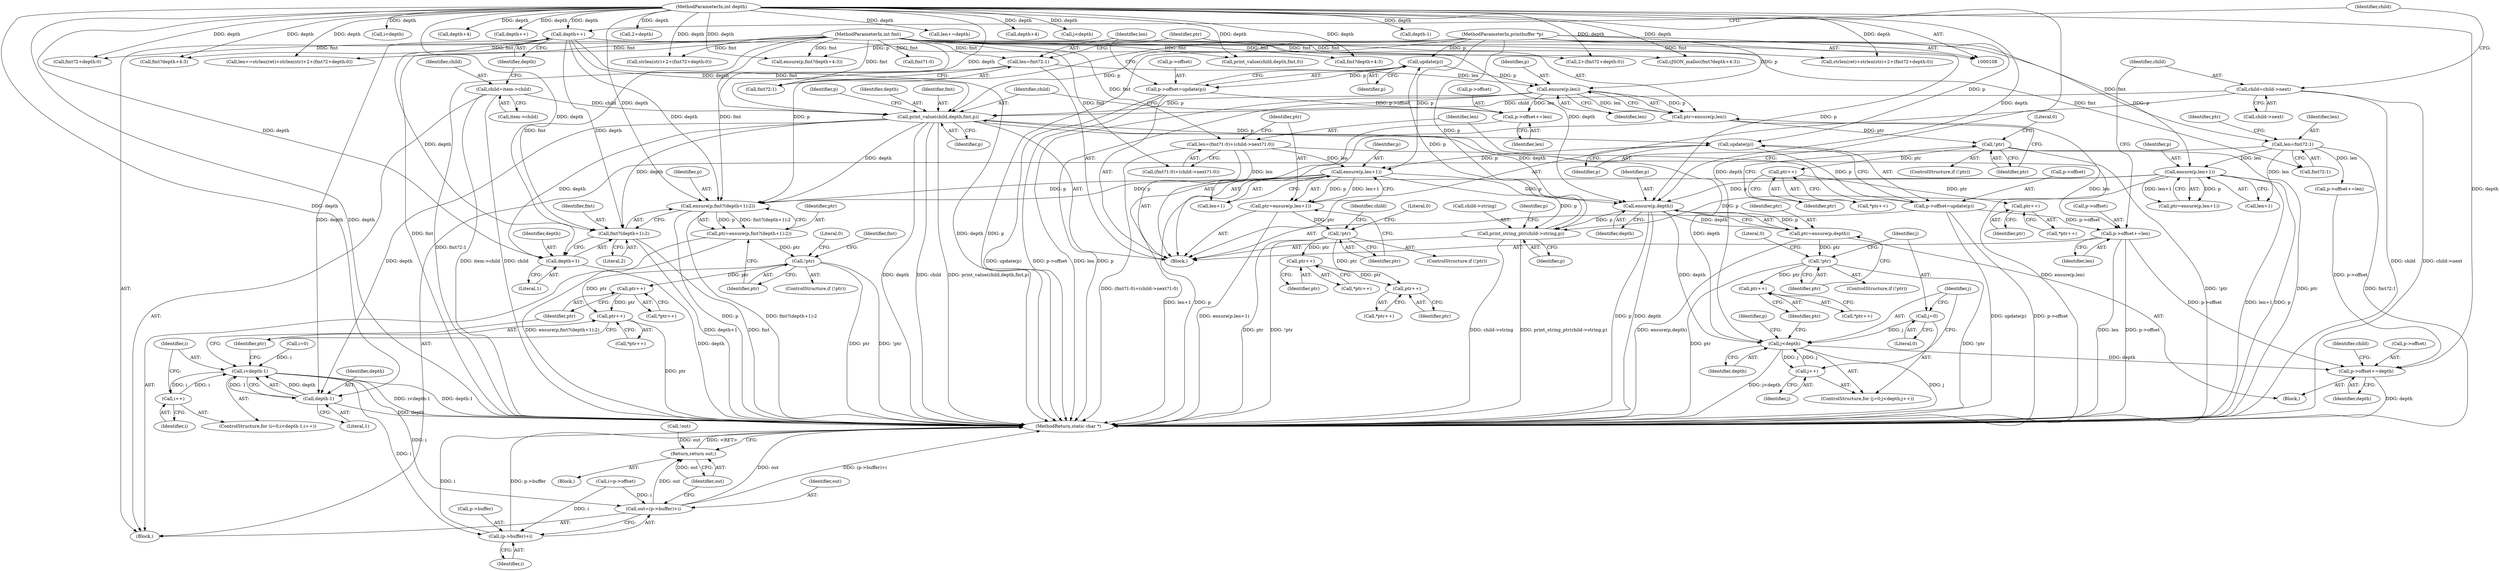 digraph "0_iperf_91f2fa59e8ed80dfbf400add0164ee0e508e412a_42@API" {
"1000339" [label="(Call,update(p))"];
"1000330" [label="(Call,print_string_ptr(child->string,p))"];
"1000303" [label="(Call,ensure(p,depth))"];
"1000400" [label="(Call,ensure(p,len+1))"];
"1000383" [label="(Call,update(p))"];
"1000374" [label="(Call,print_value(child,depth,fmt,p))"];
"1000435" [label="(Call,child=child->next)"];
"1000288" [label="(Call,child=item->child)"];
"1000293" [label="(Call,depth++)"];
"1000110" [label="(MethodParameterIn,int depth)"];
"1000315" [label="(Call,j<depth)"];
"1000312" [label="(Call,j=0)"];
"1000318" [label="(Call,j++)"];
"1000111" [label="(MethodParameterIn,int fmt)"];
"1000349" [label="(Call,ensure(p,len))"];
"1000339" [label="(Call,update(p))"];
"1000112" [label="(MethodParameterIn,printbuffer *p)"];
"1000341" [label="(Call,len=fmt?2:1)"];
"1000385" [label="(Call,len=(fmt?1:0)+(child->next?1:0))"];
"1000257" [label="(Call,ensure(p,len+1))"];
"1000249" [label="(Call,len=fmt?2:1)"];
"1000335" [label="(Call,p->offset=update(p))"];
"1000369" [label="(Call,p->offset+=len)"];
"1000347" [label="(Call,ptr=ensure(p,len))"];
"1000353" [label="(Call,!ptr)"];
"1000359" [label="(Call,ptr++)"];
"1000366" [label="(Call,ptr++)"];
"1000301" [label="(Call,ptr=ensure(p,depth))"];
"1000307" [label="(Call,!ptr)"];
"1000322" [label="(Call,ptr++)"];
"1000325" [label="(Call,p->offset+=depth)"];
"1000379" [label="(Call,p->offset=update(p))"];
"1000430" [label="(Call,p->offset+=len)"];
"1000398" [label="(Call,ptr=ensure(p,len+1))"];
"1000406" [label="(Call,!ptr)"];
"1000416" [label="(Call,ptr++)"];
"1000423" [label="(Call,ptr++)"];
"1000442" [label="(Call,ensure(p,fmt?(depth+1):2))"];
"1000440" [label="(Call,ptr=ensure(p,fmt?(depth+1):2))"];
"1000451" [label="(Call,!ptr)"];
"1000470" [label="(Call,ptr++)"];
"1000475" [label="(Call,ptr++)"];
"1000444" [label="(Call,fmt?(depth+1):2)"];
"1000446" [label="(Call,depth+1)"];
"1000463" [label="(Call,depth-1)"];
"1000461" [label="(Call,i<depth-1)"];
"1000466" [label="(Call,i++)"];
"1000482" [label="(Call,out=(p->buffer)+i)"];
"1000802" [label="(Return,return out;)"];
"1000484" [label="(Call,(p->buffer)+i)"];
"1000572" [label="(Call,print_value(child,depth,fmt,0))"];
"1000326" [label="(Call,p->offset)"];
"1000385" [label="(Call,len=(fmt?1:0)+(child->next?1:0))"];
"1000467" [label="(Identifier,i)"];
"1000243" [label="(Block,)"];
"1000349" [label="(Call,ensure(p,len))"];
"1000315" [label="(Call,j<depth)"];
"1000445" [label="(Identifier,fmt)"];
"1000258" [label="(Identifier,p)"];
"1000464" [label="(Identifier,depth)"];
"1000311" [label="(ControlStructure,for (j=0;j<depth;j++))"];
"1000462" [label="(Identifier,i)"];
"1000314" [label="(Literal,0)"];
"1000257" [label="(Call,ensure(p,len+1))"];
"1000422" [label="(Call,*ptr++)"];
"1000386" [label="(Identifier,len)"];
"1000381" [label="(Identifier,p)"];
"1000373" [label="(Identifier,len)"];
"1000301" [label="(Call,ptr=ensure(p,depth))"];
"1000380" [label="(Call,p->offset)"];
"1000219" [label="(Call,i<depth)"];
"1000290" [label="(Call,item->child)"];
"1000591" [label="(Call,fmt?2+depth:0)"];
"1000441" [label="(Identifier,ptr)"];
"1000178" [label="(Call,depth+4)"];
"1000402" [label="(Call,len+1)"];
"1000461" [label="(Call,i<depth-1)"];
"1000541" [label="(Call,depth++)"];
"1000304" [label="(Identifier,p)"];
"1000470" [label="(Call,ptr++)"];
"1000454" [label="(Literal,0)"];
"1000306" [label="(ControlStructure,if (!ptr))"];
"1000463" [label="(Call,depth-1)"];
"1000176" [label="(Call,fmt?depth+4:3)"];
"1000313" [label="(Identifier,j)"];
"1000447" [label="(Identifier,depth)"];
"1000356" [label="(Literal,0)"];
"1000431" [label="(Call,p->offset)"];
"1000484" [label="(Call,(p->buffer)+i)"];
"1000379" [label="(Call,p->offset=update(p))"];
"1000581" [label="(Call,len+=strlen(ret)+strlen(str)+2+(fmt?2+depth:0))"];
"1000352" [label="(ControlStructure,if (!ptr))"];
"1000456" [label="(Identifier,fmt)"];
"1000325" [label="(Call,p->offset+=depth)"];
"1000321" [label="(Call,*ptr++)"];
"1000319" [label="(Identifier,j)"];
"1000401" [label="(Identifier,p)"];
"1000593" [label="(Call,2+depth)"];
"1000334" [label="(Identifier,p)"];
"1000335" [label="(Call,p->offset=update(p))"];
"1000367" [label="(Identifier,ptr)"];
"1000446" [label="(Call,depth+1)"];
"1000297" [label="(Block,)"];
"1000331" [label="(Call,child->string)"];
"1000398" [label="(Call,ptr=ensure(p,len+1))"];
"1000256" [label="(Identifier,ptr)"];
"1000483" [label="(Identifier,out)"];
"1000458" [label="(Call,i=0)"];
"1000323" [label="(Identifier,ptr)"];
"1000443" [label="(Identifier,p)"];
"1000251" [label="(Call,fmt?2:1)"];
"1000340" [label="(Identifier,p)"];
"1000406" [label="(Call,!ptr)"];
"1000457" [label="(ControlStructure,for (i=0;i<depth-1;i++))"];
"1000308" [label="(Identifier,ptr)"];
"1000488" [label="(Identifier,i)"];
"1000452" [label="(Identifier,ptr)"];
"1000375" [label="(Identifier,child)"];
"1000341" [label="(Call,len=fmt?2:1)"];
"1000423" [label="(Call,ptr++)"];
"1000451" [label="(Call,!ptr)"];
"1000407" [label="(Identifier,ptr)"];
"1000400" [label="(Call,ensure(p,len+1))"];
"1000244" [label="(Call,i=p->offset)"];
"1000383" [label="(Call,update(p))"];
"1000365" [label="(Call,*ptr++)"];
"1000288" [label="(Call,child=item->child)"];
"1000343" [label="(Call,fmt?2:1)"];
"1000405" [label="(ControlStructure,if (!ptr))"];
"1000378" [label="(Identifier,p)"];
"1000310" [label="(Literal,0)"];
"1000802" [label="(Return,return out;)"];
"1000351" [label="(Identifier,len)"];
"1000318" [label="(Call,j++)"];
"1000296" [label="(Identifier,child)"];
"1000444" [label="(Call,fmt?(depth+1):2)"];
"1000436" [label="(Identifier,child)"];
"1000348" [label="(Identifier,ptr)"];
"1000387" [label="(Call,(fmt?1:0)+(child->next?1:0))"];
"1000482" [label="(Call,out=(p->buffer)+i)"];
"1000250" [label="(Identifier,len)"];
"1000370" [label="(Call,p->offset)"];
"1000437" [label="(Call,child->next)"];
"1000330" [label="(Call,print_string_ptr(child->string,p))"];
"1000586" [label="(Call,strlen(str)+2+(fmt?2+depth:0))"];
"1000475" [label="(Call,ptr++)"];
"1000804" [label="(MethodReturn,static char *)"];
"1000294" [label="(Identifier,depth)"];
"1000360" [label="(Identifier,ptr)"];
"1000545" [label="(Call,len+=depth)"];
"1000249" [label="(Call,len=fmt?2:1)"];
"1000448" [label="(Literal,1)"];
"1000303" [label="(Call,ensure(p,depth))"];
"1000111" [label="(MethodParameterIn,int fmt)"];
"1000485" [label="(Call,p->buffer)"];
"1000110" [label="(MethodParameterIn,int depth)"];
"1000305" [label="(Identifier,depth)"];
"1000190" [label="(Call,depth+4)"];
"1000359" [label="(Call,ptr++)"];
"1000474" [label="(Call,*ptr++)"];
"1000337" [label="(Identifier,p)"];
"1000465" [label="(Literal,1)"];
"1000449" [label="(Literal,2)"];
"1000289" [label="(Identifier,child)"];
"1000354" [label="(Identifier,ptr)"];
"1000409" [label="(Literal,0)"];
"1000376" [label="(Identifier,depth)"];
"1000300" [label="(Block,)"];
"1000476" [label="(Identifier,ptr)"];
"1000692" [label="(Call,j<depth)"];
"1000347" [label="(Call,ptr=ensure(p,len))"];
"1000329" [label="(Identifier,depth)"];
"1000358" [label="(Call,*ptr++)"];
"1000283" [label="(Call,p->offset+=len)"];
"1000174" [label="(Call,ensure(p,fmt?depth+4:3))"];
"1000417" [label="(Identifier,ptr)"];
"1000317" [label="(Identifier,depth)"];
"1000336" [label="(Call,p->offset)"];
"1000259" [label="(Call,len+1)"];
"1000384" [label="(Identifier,p)"];
"1000342" [label="(Identifier,len)"];
"1000369" [label="(Call,p->offset+=len)"];
"1000327" [label="(Identifier,p)"];
"1000388" [label="(Call,fmt?1:0)"];
"1000188" [label="(Call,fmt?depth+4:3)"];
"1000307" [label="(Call,!ptr)"];
"1000374" [label="(Call,print_value(child,depth,fmt,p))"];
"1000316" [label="(Identifier,j)"];
"1000424" [label="(Identifier,ptr)"];
"1000803" [label="(Identifier,out)"];
"1000416" [label="(Call,ptr++)"];
"1000332" [label="(Identifier,child)"];
"1000466" [label="(Call,i++)"];
"1000113" [label="(Block,)"];
"1000471" [label="(Identifier,ptr)"];
"1000353" [label="(Call,!ptr)"];
"1000616" [label="(Call,!out)"];
"1000589" [label="(Call,2+(fmt?2+depth:0))"];
"1000312" [label="(Call,j=0)"];
"1000782" [label="(Call,depth-1)"];
"1000187" [label="(Call,cJSON_malloc(fmt?depth+4:3))"];
"1000112" [label="(MethodParameterIn,printbuffer *p)"];
"1000293" [label="(Call,depth++)"];
"1000377" [label="(Identifier,fmt)"];
"1000255" [label="(Call,ptr=ensure(p,len+1))"];
"1000322" [label="(Call,ptr++)"];
"1000350" [label="(Identifier,p)"];
"1000399" [label="(Identifier,ptr)"];
"1000434" [label="(Identifier,len)"];
"1000450" [label="(ControlStructure,if (!ptr))"];
"1000430" [label="(Call,p->offset+=len)"];
"1000412" [label="(Identifier,child)"];
"1000440" [label="(Call,ptr=ensure(p,fmt?(depth+1):2))"];
"1000469" [label="(Call,*ptr++)"];
"1000339" [label="(Call,update(p))"];
"1000415" [label="(Call,*ptr++)"];
"1000442" [label="(Call,ensure(p,fmt?(depth+1):2))"];
"1000435" [label="(Call,child=child->next)"];
"1000583" [label="(Call,strlen(ret)+strlen(str)+2+(fmt?2+depth:0))"];
"1000366" [label="(Call,ptr++)"];
"1000302" [label="(Identifier,ptr)"];
"1000339" -> "1000335"  [label="AST: "];
"1000339" -> "1000340"  [label="CFG: "];
"1000340" -> "1000339"  [label="AST: "];
"1000335" -> "1000339"  [label="CFG: "];
"1000339" -> "1000335"  [label="DDG: p"];
"1000330" -> "1000339"  [label="DDG: p"];
"1000112" -> "1000339"  [label="DDG: p"];
"1000339" -> "1000349"  [label="DDG: p"];
"1000330" -> "1000297"  [label="AST: "];
"1000330" -> "1000334"  [label="CFG: "];
"1000331" -> "1000330"  [label="AST: "];
"1000334" -> "1000330"  [label="AST: "];
"1000337" -> "1000330"  [label="CFG: "];
"1000330" -> "1000804"  [label="DDG: child->string"];
"1000330" -> "1000804"  [label="DDG: print_string_ptr(child->string,p)"];
"1000303" -> "1000330"  [label="DDG: p"];
"1000400" -> "1000330"  [label="DDG: p"];
"1000257" -> "1000330"  [label="DDG: p"];
"1000112" -> "1000330"  [label="DDG: p"];
"1000303" -> "1000301"  [label="AST: "];
"1000303" -> "1000305"  [label="CFG: "];
"1000304" -> "1000303"  [label="AST: "];
"1000305" -> "1000303"  [label="AST: "];
"1000301" -> "1000303"  [label="CFG: "];
"1000303" -> "1000804"  [label="DDG: p"];
"1000303" -> "1000804"  [label="DDG: depth"];
"1000303" -> "1000301"  [label="DDG: p"];
"1000303" -> "1000301"  [label="DDG: depth"];
"1000400" -> "1000303"  [label="DDG: p"];
"1000257" -> "1000303"  [label="DDG: p"];
"1000112" -> "1000303"  [label="DDG: p"];
"1000374" -> "1000303"  [label="DDG: depth"];
"1000293" -> "1000303"  [label="DDG: depth"];
"1000110" -> "1000303"  [label="DDG: depth"];
"1000303" -> "1000315"  [label="DDG: depth"];
"1000400" -> "1000398"  [label="AST: "];
"1000400" -> "1000402"  [label="CFG: "];
"1000401" -> "1000400"  [label="AST: "];
"1000402" -> "1000400"  [label="AST: "];
"1000398" -> "1000400"  [label="CFG: "];
"1000400" -> "1000804"  [label="DDG: p"];
"1000400" -> "1000804"  [label="DDG: len+1"];
"1000400" -> "1000398"  [label="DDG: p"];
"1000400" -> "1000398"  [label="DDG: len+1"];
"1000383" -> "1000400"  [label="DDG: p"];
"1000112" -> "1000400"  [label="DDG: p"];
"1000385" -> "1000400"  [label="DDG: len"];
"1000400" -> "1000442"  [label="DDG: p"];
"1000383" -> "1000379"  [label="AST: "];
"1000383" -> "1000384"  [label="CFG: "];
"1000384" -> "1000383"  [label="AST: "];
"1000379" -> "1000383"  [label="CFG: "];
"1000383" -> "1000379"  [label="DDG: p"];
"1000374" -> "1000383"  [label="DDG: p"];
"1000112" -> "1000383"  [label="DDG: p"];
"1000374" -> "1000297"  [label="AST: "];
"1000374" -> "1000378"  [label="CFG: "];
"1000375" -> "1000374"  [label="AST: "];
"1000376" -> "1000374"  [label="AST: "];
"1000377" -> "1000374"  [label="AST: "];
"1000378" -> "1000374"  [label="AST: "];
"1000381" -> "1000374"  [label="CFG: "];
"1000374" -> "1000804"  [label="DDG: depth"];
"1000374" -> "1000804"  [label="DDG: child"];
"1000374" -> "1000804"  [label="DDG: print_value(child,depth,fmt,p)"];
"1000435" -> "1000374"  [label="DDG: child"];
"1000288" -> "1000374"  [label="DDG: child"];
"1000293" -> "1000374"  [label="DDG: depth"];
"1000110" -> "1000374"  [label="DDG: depth"];
"1000315" -> "1000374"  [label="DDG: depth"];
"1000111" -> "1000374"  [label="DDG: fmt"];
"1000349" -> "1000374"  [label="DDG: p"];
"1000112" -> "1000374"  [label="DDG: p"];
"1000374" -> "1000442"  [label="DDG: depth"];
"1000374" -> "1000444"  [label="DDG: depth"];
"1000374" -> "1000446"  [label="DDG: depth"];
"1000374" -> "1000463"  [label="DDG: depth"];
"1000435" -> "1000297"  [label="AST: "];
"1000435" -> "1000437"  [label="CFG: "];
"1000436" -> "1000435"  [label="AST: "];
"1000437" -> "1000435"  [label="AST: "];
"1000296" -> "1000435"  [label="CFG: "];
"1000435" -> "1000804"  [label="DDG: child"];
"1000435" -> "1000804"  [label="DDG: child->next"];
"1000288" -> "1000243"  [label="AST: "];
"1000288" -> "1000290"  [label="CFG: "];
"1000289" -> "1000288"  [label="AST: "];
"1000290" -> "1000288"  [label="AST: "];
"1000294" -> "1000288"  [label="CFG: "];
"1000288" -> "1000804"  [label="DDG: item->child"];
"1000288" -> "1000804"  [label="DDG: child"];
"1000293" -> "1000243"  [label="AST: "];
"1000293" -> "1000294"  [label="CFG: "];
"1000294" -> "1000293"  [label="AST: "];
"1000296" -> "1000293"  [label="CFG: "];
"1000293" -> "1000804"  [label="DDG: depth"];
"1000110" -> "1000293"  [label="DDG: depth"];
"1000293" -> "1000442"  [label="DDG: depth"];
"1000293" -> "1000444"  [label="DDG: depth"];
"1000293" -> "1000446"  [label="DDG: depth"];
"1000293" -> "1000463"  [label="DDG: depth"];
"1000110" -> "1000108"  [label="AST: "];
"1000110" -> "1000804"  [label="DDG: depth"];
"1000110" -> "1000174"  [label="DDG: depth"];
"1000110" -> "1000176"  [label="DDG: depth"];
"1000110" -> "1000178"  [label="DDG: depth"];
"1000110" -> "1000187"  [label="DDG: depth"];
"1000110" -> "1000188"  [label="DDG: depth"];
"1000110" -> "1000190"  [label="DDG: depth"];
"1000110" -> "1000219"  [label="DDG: depth"];
"1000110" -> "1000315"  [label="DDG: depth"];
"1000110" -> "1000325"  [label="DDG: depth"];
"1000110" -> "1000442"  [label="DDG: depth"];
"1000110" -> "1000444"  [label="DDG: depth"];
"1000110" -> "1000446"  [label="DDG: depth"];
"1000110" -> "1000463"  [label="DDG: depth"];
"1000110" -> "1000541"  [label="DDG: depth"];
"1000110" -> "1000545"  [label="DDG: depth"];
"1000110" -> "1000572"  [label="DDG: depth"];
"1000110" -> "1000581"  [label="DDG: depth"];
"1000110" -> "1000583"  [label="DDG: depth"];
"1000110" -> "1000586"  [label="DDG: depth"];
"1000110" -> "1000589"  [label="DDG: depth"];
"1000110" -> "1000591"  [label="DDG: depth"];
"1000110" -> "1000593"  [label="DDG: depth"];
"1000110" -> "1000692"  [label="DDG: depth"];
"1000110" -> "1000782"  [label="DDG: depth"];
"1000315" -> "1000311"  [label="AST: "];
"1000315" -> "1000317"  [label="CFG: "];
"1000316" -> "1000315"  [label="AST: "];
"1000317" -> "1000315"  [label="AST: "];
"1000323" -> "1000315"  [label="CFG: "];
"1000327" -> "1000315"  [label="CFG: "];
"1000315" -> "1000804"  [label="DDG: j<depth"];
"1000315" -> "1000804"  [label="DDG: j"];
"1000312" -> "1000315"  [label="DDG: j"];
"1000318" -> "1000315"  [label="DDG: j"];
"1000315" -> "1000318"  [label="DDG: j"];
"1000315" -> "1000325"  [label="DDG: depth"];
"1000312" -> "1000311"  [label="AST: "];
"1000312" -> "1000314"  [label="CFG: "];
"1000313" -> "1000312"  [label="AST: "];
"1000314" -> "1000312"  [label="AST: "];
"1000316" -> "1000312"  [label="CFG: "];
"1000318" -> "1000311"  [label="AST: "];
"1000318" -> "1000319"  [label="CFG: "];
"1000319" -> "1000318"  [label="AST: "];
"1000316" -> "1000318"  [label="CFG: "];
"1000111" -> "1000108"  [label="AST: "];
"1000111" -> "1000804"  [label="DDG: fmt"];
"1000111" -> "1000174"  [label="DDG: fmt"];
"1000111" -> "1000176"  [label="DDG: fmt"];
"1000111" -> "1000187"  [label="DDG: fmt"];
"1000111" -> "1000188"  [label="DDG: fmt"];
"1000111" -> "1000249"  [label="DDG: fmt"];
"1000111" -> "1000251"  [label="DDG: fmt"];
"1000111" -> "1000341"  [label="DDG: fmt"];
"1000111" -> "1000343"  [label="DDG: fmt"];
"1000111" -> "1000385"  [label="DDG: fmt"];
"1000111" -> "1000387"  [label="DDG: fmt"];
"1000111" -> "1000388"  [label="DDG: fmt"];
"1000111" -> "1000442"  [label="DDG: fmt"];
"1000111" -> "1000444"  [label="DDG: fmt"];
"1000111" -> "1000572"  [label="DDG: fmt"];
"1000111" -> "1000581"  [label="DDG: fmt"];
"1000111" -> "1000583"  [label="DDG: fmt"];
"1000111" -> "1000586"  [label="DDG: fmt"];
"1000111" -> "1000589"  [label="DDG: fmt"];
"1000111" -> "1000591"  [label="DDG: fmt"];
"1000349" -> "1000347"  [label="AST: "];
"1000349" -> "1000351"  [label="CFG: "];
"1000350" -> "1000349"  [label="AST: "];
"1000351" -> "1000349"  [label="AST: "];
"1000347" -> "1000349"  [label="CFG: "];
"1000349" -> "1000804"  [label="DDG: len"];
"1000349" -> "1000804"  [label="DDG: p"];
"1000349" -> "1000347"  [label="DDG: p"];
"1000349" -> "1000347"  [label="DDG: len"];
"1000112" -> "1000349"  [label="DDG: p"];
"1000341" -> "1000349"  [label="DDG: len"];
"1000349" -> "1000369"  [label="DDG: len"];
"1000112" -> "1000108"  [label="AST: "];
"1000112" -> "1000804"  [label="DDG: p"];
"1000112" -> "1000174"  [label="DDG: p"];
"1000112" -> "1000257"  [label="DDG: p"];
"1000112" -> "1000442"  [label="DDG: p"];
"1000341" -> "1000297"  [label="AST: "];
"1000341" -> "1000343"  [label="CFG: "];
"1000342" -> "1000341"  [label="AST: "];
"1000343" -> "1000341"  [label="AST: "];
"1000348" -> "1000341"  [label="CFG: "];
"1000341" -> "1000804"  [label="DDG: fmt?2:1"];
"1000385" -> "1000297"  [label="AST: "];
"1000385" -> "1000387"  [label="CFG: "];
"1000386" -> "1000385"  [label="AST: "];
"1000387" -> "1000385"  [label="AST: "];
"1000399" -> "1000385"  [label="CFG: "];
"1000385" -> "1000804"  [label="DDG: (fmt?1:0)+(child->next?1:0)"];
"1000385" -> "1000402"  [label="DDG: len"];
"1000385" -> "1000430"  [label="DDG: len"];
"1000257" -> "1000255"  [label="AST: "];
"1000257" -> "1000259"  [label="CFG: "];
"1000258" -> "1000257"  [label="AST: "];
"1000259" -> "1000257"  [label="AST: "];
"1000255" -> "1000257"  [label="CFG: "];
"1000257" -> "1000804"  [label="DDG: len+1"];
"1000257" -> "1000804"  [label="DDG: p"];
"1000257" -> "1000255"  [label="DDG: p"];
"1000257" -> "1000255"  [label="DDG: len+1"];
"1000249" -> "1000257"  [label="DDG: len"];
"1000257" -> "1000442"  [label="DDG: p"];
"1000249" -> "1000243"  [label="AST: "];
"1000249" -> "1000251"  [label="CFG: "];
"1000250" -> "1000249"  [label="AST: "];
"1000251" -> "1000249"  [label="AST: "];
"1000256" -> "1000249"  [label="CFG: "];
"1000249" -> "1000804"  [label="DDG: fmt?2:1"];
"1000249" -> "1000259"  [label="DDG: len"];
"1000249" -> "1000283"  [label="DDG: len"];
"1000335" -> "1000297"  [label="AST: "];
"1000336" -> "1000335"  [label="AST: "];
"1000342" -> "1000335"  [label="CFG: "];
"1000335" -> "1000804"  [label="DDG: update(p)"];
"1000335" -> "1000804"  [label="DDG: p->offset"];
"1000335" -> "1000369"  [label="DDG: p->offset"];
"1000369" -> "1000297"  [label="AST: "];
"1000369" -> "1000373"  [label="CFG: "];
"1000370" -> "1000369"  [label="AST: "];
"1000373" -> "1000369"  [label="AST: "];
"1000375" -> "1000369"  [label="CFG: "];
"1000347" -> "1000297"  [label="AST: "];
"1000348" -> "1000347"  [label="AST: "];
"1000354" -> "1000347"  [label="CFG: "];
"1000347" -> "1000804"  [label="DDG: ensure(p,len)"];
"1000347" -> "1000353"  [label="DDG: ptr"];
"1000353" -> "1000352"  [label="AST: "];
"1000353" -> "1000354"  [label="CFG: "];
"1000354" -> "1000353"  [label="AST: "];
"1000356" -> "1000353"  [label="CFG: "];
"1000360" -> "1000353"  [label="CFG: "];
"1000353" -> "1000804"  [label="DDG: !ptr"];
"1000353" -> "1000804"  [label="DDG: ptr"];
"1000353" -> "1000359"  [label="DDG: ptr"];
"1000359" -> "1000358"  [label="AST: "];
"1000359" -> "1000360"  [label="CFG: "];
"1000360" -> "1000359"  [label="AST: "];
"1000358" -> "1000359"  [label="CFG: "];
"1000359" -> "1000366"  [label="DDG: ptr"];
"1000366" -> "1000365"  [label="AST: "];
"1000366" -> "1000367"  [label="CFG: "];
"1000367" -> "1000366"  [label="AST: "];
"1000365" -> "1000366"  [label="CFG: "];
"1000301" -> "1000300"  [label="AST: "];
"1000302" -> "1000301"  [label="AST: "];
"1000308" -> "1000301"  [label="CFG: "];
"1000301" -> "1000804"  [label="DDG: ensure(p,depth)"];
"1000301" -> "1000307"  [label="DDG: ptr"];
"1000307" -> "1000306"  [label="AST: "];
"1000307" -> "1000308"  [label="CFG: "];
"1000308" -> "1000307"  [label="AST: "];
"1000310" -> "1000307"  [label="CFG: "];
"1000313" -> "1000307"  [label="CFG: "];
"1000307" -> "1000804"  [label="DDG: !ptr"];
"1000307" -> "1000804"  [label="DDG: ptr"];
"1000307" -> "1000322"  [label="DDG: ptr"];
"1000322" -> "1000321"  [label="AST: "];
"1000322" -> "1000323"  [label="CFG: "];
"1000323" -> "1000322"  [label="AST: "];
"1000321" -> "1000322"  [label="CFG: "];
"1000325" -> "1000300"  [label="AST: "];
"1000325" -> "1000329"  [label="CFG: "];
"1000326" -> "1000325"  [label="AST: "];
"1000329" -> "1000325"  [label="AST: "];
"1000332" -> "1000325"  [label="CFG: "];
"1000325" -> "1000804"  [label="DDG: depth"];
"1000283" -> "1000325"  [label="DDG: p->offset"];
"1000430" -> "1000325"  [label="DDG: p->offset"];
"1000379" -> "1000297"  [label="AST: "];
"1000380" -> "1000379"  [label="AST: "];
"1000386" -> "1000379"  [label="CFG: "];
"1000379" -> "1000804"  [label="DDG: update(p)"];
"1000379" -> "1000804"  [label="DDG: p->offset"];
"1000379" -> "1000430"  [label="DDG: p->offset"];
"1000430" -> "1000297"  [label="AST: "];
"1000430" -> "1000434"  [label="CFG: "];
"1000431" -> "1000430"  [label="AST: "];
"1000434" -> "1000430"  [label="AST: "];
"1000436" -> "1000430"  [label="CFG: "];
"1000430" -> "1000804"  [label="DDG: len"];
"1000430" -> "1000804"  [label="DDG: p->offset"];
"1000398" -> "1000297"  [label="AST: "];
"1000399" -> "1000398"  [label="AST: "];
"1000407" -> "1000398"  [label="CFG: "];
"1000398" -> "1000804"  [label="DDG: ensure(p,len+1)"];
"1000398" -> "1000406"  [label="DDG: ptr"];
"1000406" -> "1000405"  [label="AST: "];
"1000406" -> "1000407"  [label="CFG: "];
"1000407" -> "1000406"  [label="AST: "];
"1000409" -> "1000406"  [label="CFG: "];
"1000412" -> "1000406"  [label="CFG: "];
"1000406" -> "1000804"  [label="DDG: ptr"];
"1000406" -> "1000804"  [label="DDG: !ptr"];
"1000406" -> "1000416"  [label="DDG: ptr"];
"1000406" -> "1000423"  [label="DDG: ptr"];
"1000416" -> "1000415"  [label="AST: "];
"1000416" -> "1000417"  [label="CFG: "];
"1000417" -> "1000416"  [label="AST: "];
"1000415" -> "1000416"  [label="CFG: "];
"1000416" -> "1000423"  [label="DDG: ptr"];
"1000423" -> "1000422"  [label="AST: "];
"1000423" -> "1000424"  [label="CFG: "];
"1000424" -> "1000423"  [label="AST: "];
"1000422" -> "1000423"  [label="CFG: "];
"1000442" -> "1000440"  [label="AST: "];
"1000442" -> "1000444"  [label="CFG: "];
"1000443" -> "1000442"  [label="AST: "];
"1000444" -> "1000442"  [label="AST: "];
"1000440" -> "1000442"  [label="CFG: "];
"1000442" -> "1000804"  [label="DDG: p"];
"1000442" -> "1000804"  [label="DDG: fmt?(depth+1):2"];
"1000442" -> "1000440"  [label="DDG: p"];
"1000442" -> "1000440"  [label="DDG: fmt?(depth+1):2"];
"1000440" -> "1000243"  [label="AST: "];
"1000441" -> "1000440"  [label="AST: "];
"1000452" -> "1000440"  [label="CFG: "];
"1000440" -> "1000804"  [label="DDG: ensure(p,fmt?(depth+1):2)"];
"1000440" -> "1000451"  [label="DDG: ptr"];
"1000451" -> "1000450"  [label="AST: "];
"1000451" -> "1000452"  [label="CFG: "];
"1000452" -> "1000451"  [label="AST: "];
"1000454" -> "1000451"  [label="CFG: "];
"1000456" -> "1000451"  [label="CFG: "];
"1000451" -> "1000804"  [label="DDG: ptr"];
"1000451" -> "1000804"  [label="DDG: !ptr"];
"1000451" -> "1000470"  [label="DDG: ptr"];
"1000451" -> "1000475"  [label="DDG: ptr"];
"1000470" -> "1000469"  [label="AST: "];
"1000470" -> "1000471"  [label="CFG: "];
"1000471" -> "1000470"  [label="AST: "];
"1000469" -> "1000470"  [label="CFG: "];
"1000470" -> "1000475"  [label="DDG: ptr"];
"1000475" -> "1000474"  [label="AST: "];
"1000475" -> "1000476"  [label="CFG: "];
"1000476" -> "1000475"  [label="AST: "];
"1000474" -> "1000475"  [label="CFG: "];
"1000475" -> "1000804"  [label="DDG: ptr"];
"1000444" -> "1000446"  [label="CFG: "];
"1000444" -> "1000449"  [label="CFG: "];
"1000445" -> "1000444"  [label="AST: "];
"1000446" -> "1000444"  [label="AST: "];
"1000449" -> "1000444"  [label="AST: "];
"1000444" -> "1000804"  [label="DDG: depth+1"];
"1000444" -> "1000804"  [label="DDG: fmt"];
"1000446" -> "1000448"  [label="CFG: "];
"1000447" -> "1000446"  [label="AST: "];
"1000448" -> "1000446"  [label="AST: "];
"1000446" -> "1000804"  [label="DDG: depth"];
"1000463" -> "1000461"  [label="AST: "];
"1000463" -> "1000465"  [label="CFG: "];
"1000464" -> "1000463"  [label="AST: "];
"1000465" -> "1000463"  [label="AST: "];
"1000461" -> "1000463"  [label="CFG: "];
"1000463" -> "1000804"  [label="DDG: depth"];
"1000463" -> "1000461"  [label="DDG: depth"];
"1000463" -> "1000461"  [label="DDG: 1"];
"1000461" -> "1000457"  [label="AST: "];
"1000462" -> "1000461"  [label="AST: "];
"1000471" -> "1000461"  [label="CFG: "];
"1000476" -> "1000461"  [label="CFG: "];
"1000461" -> "1000804"  [label="DDG: i<depth-1"];
"1000461" -> "1000804"  [label="DDG: depth-1"];
"1000458" -> "1000461"  [label="DDG: i"];
"1000466" -> "1000461"  [label="DDG: i"];
"1000461" -> "1000466"  [label="DDG: i"];
"1000461" -> "1000482"  [label="DDG: i"];
"1000461" -> "1000484"  [label="DDG: i"];
"1000466" -> "1000457"  [label="AST: "];
"1000466" -> "1000467"  [label="CFG: "];
"1000467" -> "1000466"  [label="AST: "];
"1000462" -> "1000466"  [label="CFG: "];
"1000482" -> "1000243"  [label="AST: "];
"1000482" -> "1000484"  [label="CFG: "];
"1000483" -> "1000482"  [label="AST: "];
"1000484" -> "1000482"  [label="AST: "];
"1000803" -> "1000482"  [label="CFG: "];
"1000482" -> "1000804"  [label="DDG: out"];
"1000482" -> "1000804"  [label="DDG: (p->buffer)+i"];
"1000244" -> "1000482"  [label="DDG: i"];
"1000482" -> "1000802"  [label="DDG: out"];
"1000802" -> "1000113"  [label="AST: "];
"1000802" -> "1000803"  [label="CFG: "];
"1000803" -> "1000802"  [label="AST: "];
"1000804" -> "1000802"  [label="CFG: "];
"1000802" -> "1000804"  [label="DDG: <RET>"];
"1000803" -> "1000802"  [label="DDG: out"];
"1000616" -> "1000802"  [label="DDG: out"];
"1000484" -> "1000488"  [label="CFG: "];
"1000485" -> "1000484"  [label="AST: "];
"1000488" -> "1000484"  [label="AST: "];
"1000484" -> "1000804"  [label="DDG: i"];
"1000484" -> "1000804"  [label="DDG: p->buffer"];
"1000244" -> "1000484"  [label="DDG: i"];
}
